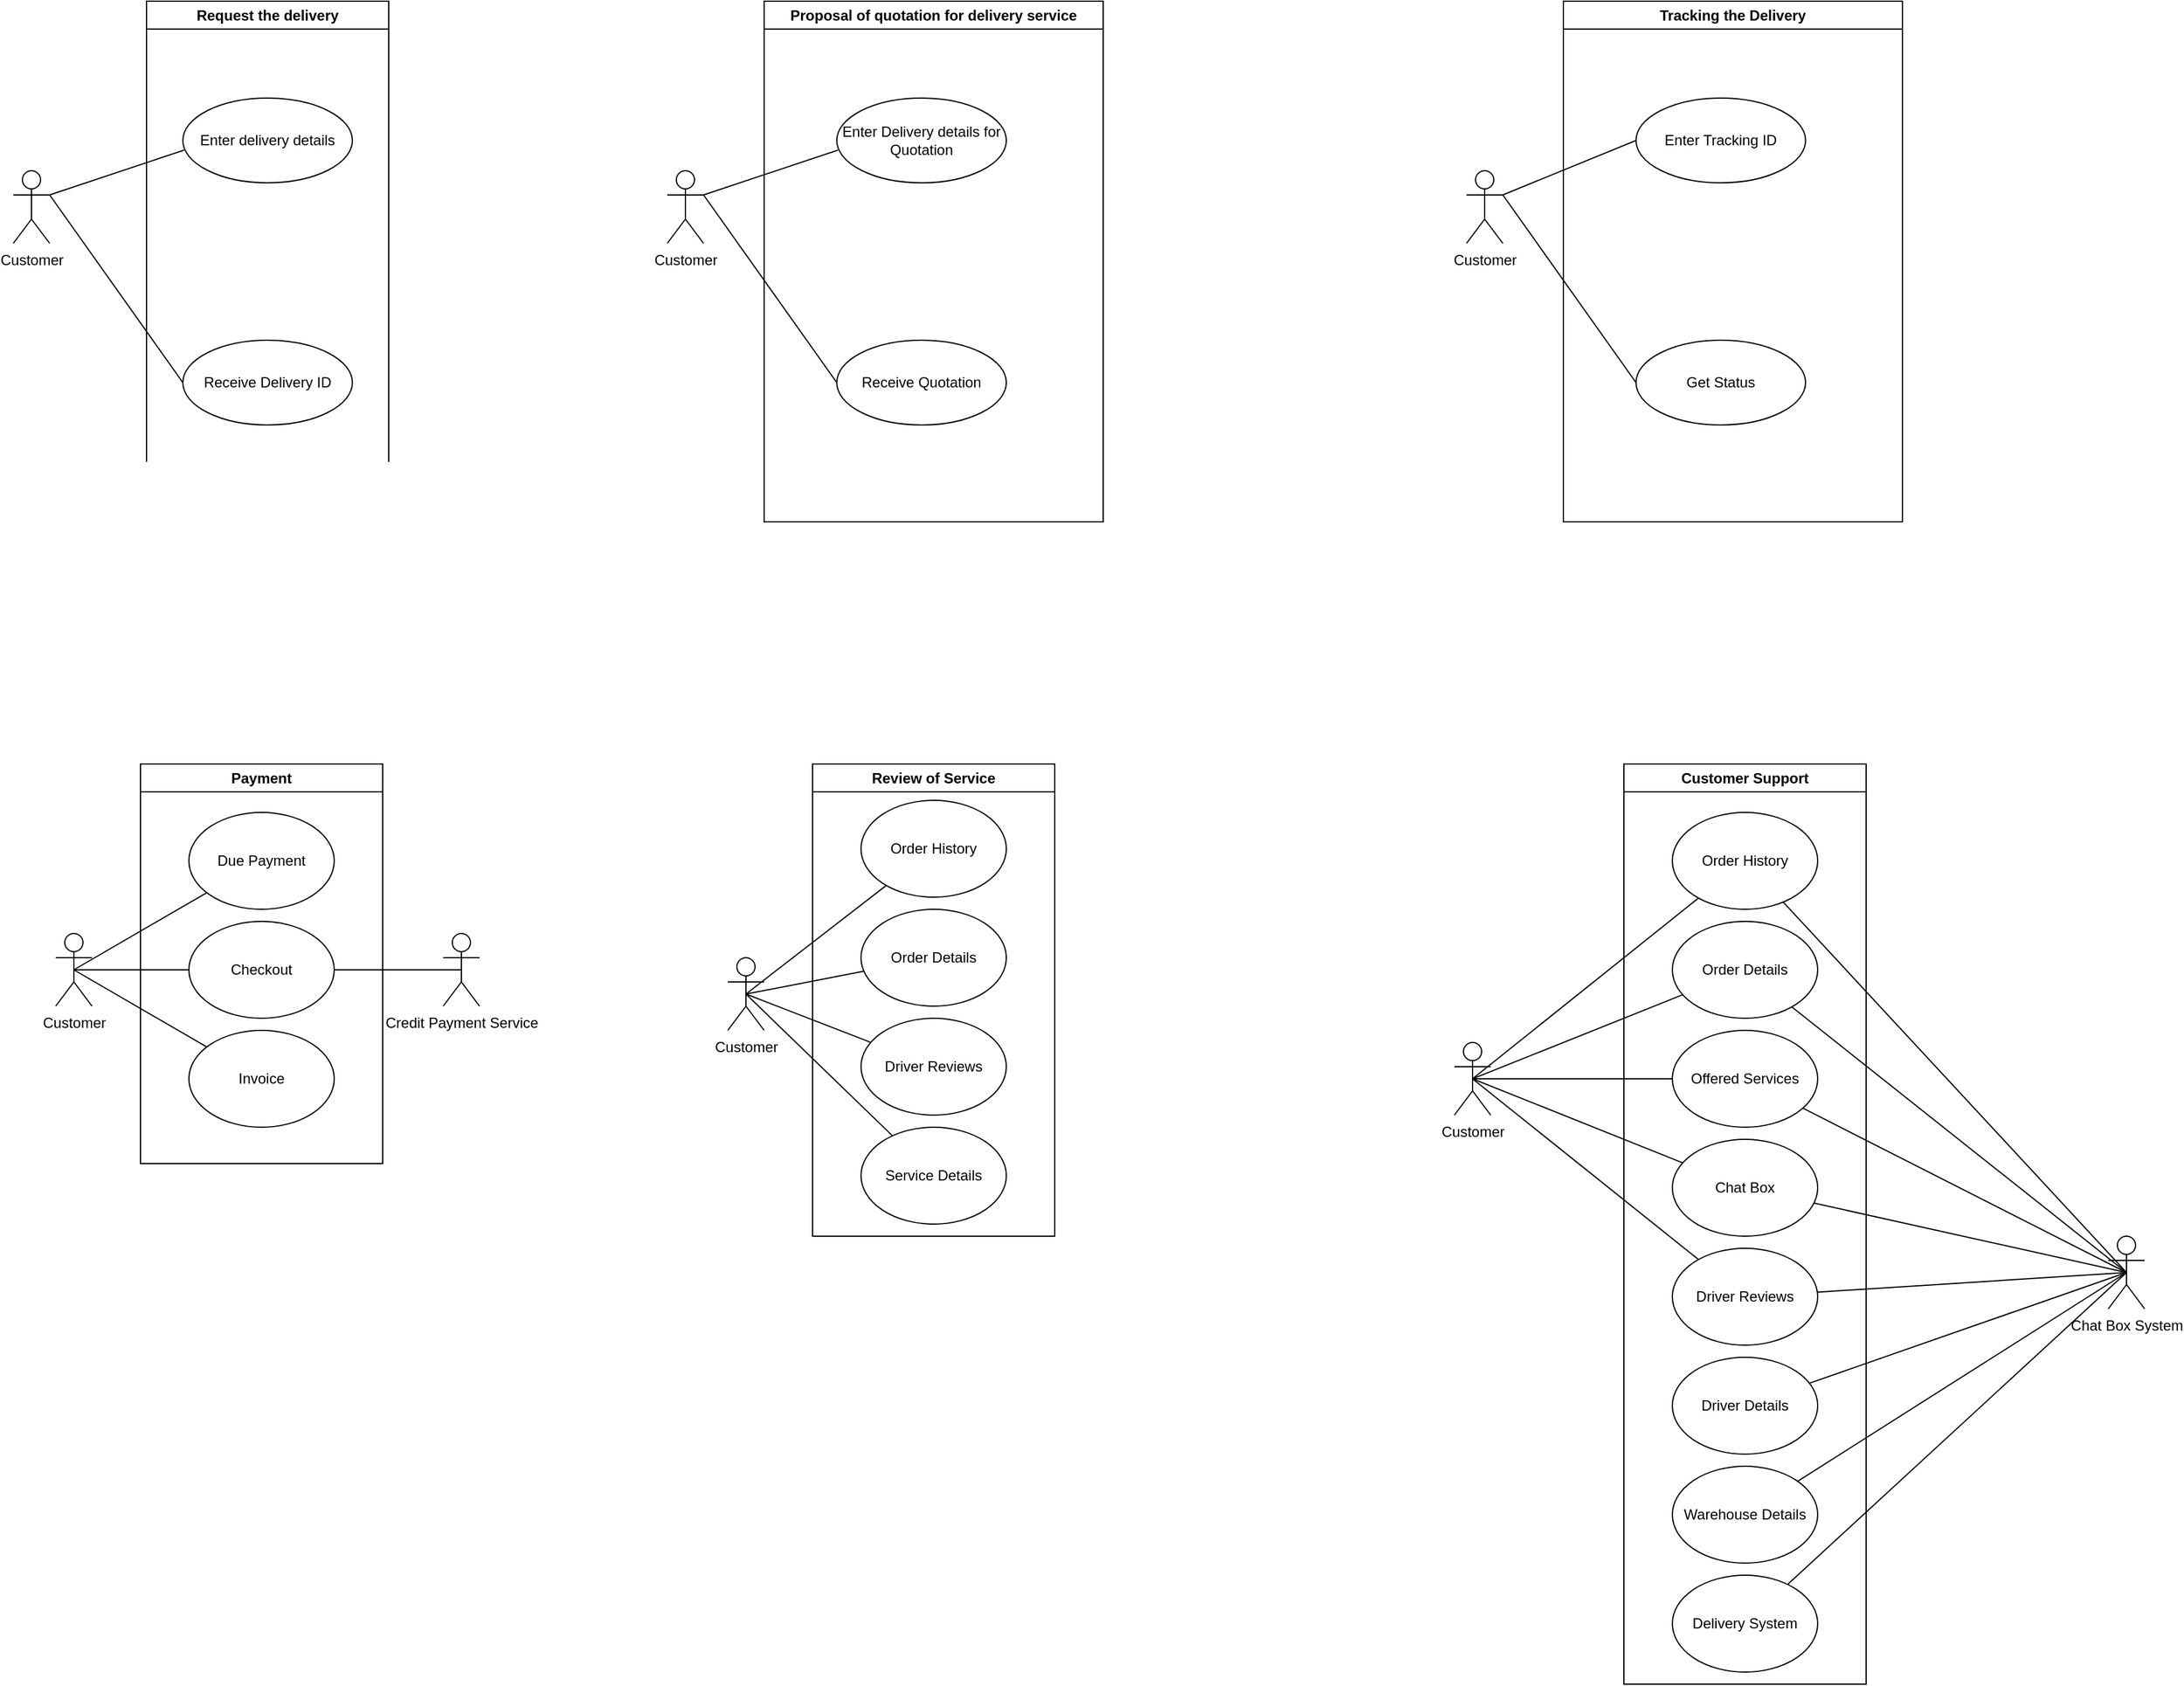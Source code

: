 <mxfile version="24.7.17">
  <diagram name="Page-1" id="E9uBEYS8e_-sD6PRWr0S">
    <mxGraphModel dx="1802" dy="802" grid="1" gridSize="10" guides="1" tooltips="1" connect="1" arrows="1" fold="1" page="0" pageScale="1" pageWidth="1400" pageHeight="1000" math="0" shadow="0">
      <root>
        <mxCell id="0" />
        <mxCell id="1" parent="0" />
        <mxCell id="RrWazH4yD2ocSMV3lxz0-13" value="Request the delivery" style="swimlane;whiteSpace=wrap;html=1;" parent="1" vertex="1">
          <mxGeometry x="240" y="120" width="200" height="430" as="geometry" />
        </mxCell>
        <mxCell id="RrWazH4yD2ocSMV3lxz0-6" value="Enter delivery details" style="ellipse;whiteSpace=wrap;html=1;" parent="RrWazH4yD2ocSMV3lxz0-13" vertex="1">
          <mxGeometry x="30" y="80" width="140" height="70" as="geometry" />
        </mxCell>
        <mxCell id="RrWazH4yD2ocSMV3lxz0-7" value="Receive Delivery ID" style="ellipse;whiteSpace=wrap;html=1;" parent="RrWazH4yD2ocSMV3lxz0-13" vertex="1">
          <mxGeometry x="30" y="280" width="140" height="70" as="geometry" />
        </mxCell>
        <mxCell id="RrWazH4yD2ocSMV3lxz0-14" value="Customer" style="shape=umlActor;verticalLabelPosition=bottom;verticalAlign=top;html=1;outlineConnect=0;" parent="1" vertex="1">
          <mxGeometry x="130" y="260" width="30" height="60" as="geometry" />
        </mxCell>
        <mxCell id="RrWazH4yD2ocSMV3lxz0-18" value="" style="endArrow=none;html=1;rounded=0;entryX=0.007;entryY=0.614;entryDx=0;entryDy=0;entryPerimeter=0;" parent="1" target="RrWazH4yD2ocSMV3lxz0-6" edge="1">
          <mxGeometry width="50" height="50" relative="1" as="geometry">
            <mxPoint x="160" y="280" as="sourcePoint" />
            <mxPoint x="210" y="230" as="targetPoint" />
          </mxGeometry>
        </mxCell>
        <mxCell id="RrWazH4yD2ocSMV3lxz0-19" value="" style="endArrow=none;html=1;rounded=0;entryX=0;entryY=0.5;entryDx=0;entryDy=0;exitX=1;exitY=0.333;exitDx=0;exitDy=0;exitPerimeter=0;" parent="1" source="RrWazH4yD2ocSMV3lxz0-14" target="RrWazH4yD2ocSMV3lxz0-7" edge="1">
          <mxGeometry width="50" height="50" relative="1" as="geometry">
            <mxPoint x="170" y="327" as="sourcePoint" />
            <mxPoint x="281" y="290" as="targetPoint" />
          </mxGeometry>
        </mxCell>
        <mxCell id="ajyNIhzUGbpYRZz88VfT-1" value="Proposal of quotation for delivery service" style="swimlane;whiteSpace=wrap;html=1;" parent="1" vertex="1">
          <mxGeometry x="750" y="120" width="280" height="430" as="geometry" />
        </mxCell>
        <mxCell id="ajyNIhzUGbpYRZz88VfT-2" value="Enter Delivery details for Quotation" style="ellipse;whiteSpace=wrap;html=1;" parent="ajyNIhzUGbpYRZz88VfT-1" vertex="1">
          <mxGeometry x="60" y="80" width="140" height="70" as="geometry" />
        </mxCell>
        <mxCell id="ajyNIhzUGbpYRZz88VfT-3" value="Receive Quotation" style="ellipse;whiteSpace=wrap;html=1;" parent="ajyNIhzUGbpYRZz88VfT-1" vertex="1">
          <mxGeometry x="60" y="280" width="140" height="70" as="geometry" />
        </mxCell>
        <mxCell id="ajyNIhzUGbpYRZz88VfT-7" value="" style="endArrow=none;html=1;rounded=0;entryX=0.007;entryY=0.614;entryDx=0;entryDy=0;entryPerimeter=0;" parent="ajyNIhzUGbpYRZz88VfT-1" target="ajyNIhzUGbpYRZz88VfT-2" edge="1">
          <mxGeometry width="50" height="50" relative="1" as="geometry">
            <mxPoint x="-50" y="160" as="sourcePoint" />
            <mxPoint y="110" as="targetPoint" />
          </mxGeometry>
        </mxCell>
        <mxCell id="ajyNIhzUGbpYRZz88VfT-8" value="" style="endArrow=none;html=1;rounded=0;entryX=0;entryY=0.5;entryDx=0;entryDy=0;exitX=1;exitY=0.333;exitDx=0;exitDy=0;exitPerimeter=0;" parent="ajyNIhzUGbpYRZz88VfT-1" target="ajyNIhzUGbpYRZz88VfT-3" edge="1">
          <mxGeometry width="50" height="50" relative="1" as="geometry">
            <mxPoint x="-50" y="160" as="sourcePoint" />
            <mxPoint x="71" y="170" as="targetPoint" />
          </mxGeometry>
        </mxCell>
        <mxCell id="ajyNIhzUGbpYRZz88VfT-5" value="Customer" style="shape=umlActor;verticalLabelPosition=bottom;verticalAlign=top;html=1;outlineConnect=0;" parent="1" vertex="1">
          <mxGeometry x="670" y="260" width="30" height="60" as="geometry" />
        </mxCell>
        <mxCell id="ajyNIhzUGbpYRZz88VfT-19" value="Tracking the Delivery" style="swimlane;whiteSpace=wrap;html=1;" parent="1" vertex="1">
          <mxGeometry x="1410" y="120" width="280" height="430" as="geometry" />
        </mxCell>
        <mxCell id="ajyNIhzUGbpYRZz88VfT-20" value="Enter Tracking ID" style="ellipse;whiteSpace=wrap;html=1;" parent="ajyNIhzUGbpYRZz88VfT-19" vertex="1">
          <mxGeometry x="60" y="80" width="140" height="70" as="geometry" />
        </mxCell>
        <mxCell id="ajyNIhzUGbpYRZz88VfT-21" value="Get Status" style="ellipse;whiteSpace=wrap;html=1;" parent="ajyNIhzUGbpYRZz88VfT-19" vertex="1">
          <mxGeometry x="60" y="280" width="140" height="70" as="geometry" />
        </mxCell>
        <mxCell id="ajyNIhzUGbpYRZz88VfT-24" value="" style="endArrow=none;html=1;rounded=0;entryX=0;entryY=0.5;entryDx=0;entryDy=0;exitX=1;exitY=0.333;exitDx=0;exitDy=0;exitPerimeter=0;" parent="ajyNIhzUGbpYRZz88VfT-19" target="ajyNIhzUGbpYRZz88VfT-21" edge="1">
          <mxGeometry width="50" height="50" relative="1" as="geometry">
            <mxPoint x="-50" y="160" as="sourcePoint" />
            <mxPoint x="71" y="170" as="targetPoint" />
          </mxGeometry>
        </mxCell>
        <mxCell id="ajyNIhzUGbpYRZz88VfT-25" value="Customer" style="shape=umlActor;verticalLabelPosition=bottom;verticalAlign=top;html=1;outlineConnect=0;" parent="1" vertex="1">
          <mxGeometry x="1330" y="260" width="30" height="60" as="geometry" />
        </mxCell>
        <mxCell id="fZCNqDVNTXnF4iTmZyPd-1" style="rounded=0;orthogonalLoop=1;jettySize=auto;html=1;exitX=0.5;exitY=0.5;exitDx=0;exitDy=0;exitPerimeter=0;endArrow=none;endFill=0;" parent="1" source="fZCNqDVNTXnF4iTmZyPd-4" target="fZCNqDVNTXnF4iTmZyPd-5" edge="1">
          <mxGeometry relative="1" as="geometry" />
        </mxCell>
        <mxCell id="fZCNqDVNTXnF4iTmZyPd-2" style="edgeStyle=none;rounded=0;orthogonalLoop=1;jettySize=auto;html=1;exitX=0.5;exitY=0.5;exitDx=0;exitDy=0;exitPerimeter=0;endArrow=none;endFill=0;" parent="1" source="fZCNqDVNTXnF4iTmZyPd-4" target="fZCNqDVNTXnF4iTmZyPd-6" edge="1">
          <mxGeometry relative="1" as="geometry" />
        </mxCell>
        <mxCell id="fZCNqDVNTXnF4iTmZyPd-3" style="edgeStyle=none;rounded=0;orthogonalLoop=1;jettySize=auto;html=1;exitX=0.5;exitY=0.5;exitDx=0;exitDy=0;exitPerimeter=0;endArrow=none;endFill=0;" parent="1" source="fZCNqDVNTXnF4iTmZyPd-4" target="fZCNqDVNTXnF4iTmZyPd-9" edge="1">
          <mxGeometry relative="1" as="geometry" />
        </mxCell>
        <mxCell id="fZCNqDVNTXnF4iTmZyPd-4" value="Customer" style="shape=umlActor;verticalLabelPosition=bottom;verticalAlign=top;html=1;" parent="1" vertex="1">
          <mxGeometry x="165" y="890" width="30" height="60" as="geometry" />
        </mxCell>
        <mxCell id="fZCNqDVNTXnF4iTmZyPd-5" value="Checkout" style="ellipse;whiteSpace=wrap;html=1;" parent="1" vertex="1">
          <mxGeometry x="275" y="880" width="120" height="80" as="geometry" />
        </mxCell>
        <mxCell id="fZCNqDVNTXnF4iTmZyPd-6" value="Invoice" style="ellipse;whiteSpace=wrap;html=1;" parent="1" vertex="1">
          <mxGeometry x="275" y="970" width="120" height="80" as="geometry" />
        </mxCell>
        <mxCell id="fZCNqDVNTXnF4iTmZyPd-7" style="edgeStyle=none;rounded=0;orthogonalLoop=1;jettySize=auto;html=1;exitX=0.5;exitY=0.5;exitDx=0;exitDy=0;exitPerimeter=0;endArrow=none;endFill=0;" parent="1" source="fZCNqDVNTXnF4iTmZyPd-8" target="fZCNqDVNTXnF4iTmZyPd-5" edge="1">
          <mxGeometry relative="1" as="geometry" />
        </mxCell>
        <mxCell id="fZCNqDVNTXnF4iTmZyPd-8" value="Credit Payment Service" style="shape=umlActor;verticalLabelPosition=bottom;verticalAlign=top;html=1;" parent="1" vertex="1">
          <mxGeometry x="485" y="890" width="30" height="60" as="geometry" />
        </mxCell>
        <mxCell id="fZCNqDVNTXnF4iTmZyPd-9" value="Due Payment" style="ellipse;whiteSpace=wrap;html=1;" parent="1" vertex="1">
          <mxGeometry x="275" y="790" width="120" height="80" as="geometry" />
        </mxCell>
        <mxCell id="fZCNqDVNTXnF4iTmZyPd-10" value="Payment" style="swimlane;whiteSpace=wrap;html=1;" parent="1" vertex="1">
          <mxGeometry x="235" y="750" width="200" height="330" as="geometry" />
        </mxCell>
        <mxCell id="fZCNqDVNTXnF4iTmZyPd-11" style="edgeStyle=none;rounded=0;orthogonalLoop=1;jettySize=auto;html=1;exitX=0.5;exitY=0.5;exitDx=0;exitDy=0;exitPerimeter=0;endArrow=none;endFill=0;" parent="1" source="fZCNqDVNTXnF4iTmZyPd-15" target="fZCNqDVNTXnF4iTmZyPd-16" edge="1">
          <mxGeometry relative="1" as="geometry" />
        </mxCell>
        <mxCell id="fZCNqDVNTXnF4iTmZyPd-12" style="edgeStyle=none;rounded=0;orthogonalLoop=1;jettySize=auto;html=1;exitX=0.5;exitY=0.5;exitDx=0;exitDy=0;exitPerimeter=0;endArrow=none;endFill=0;" parent="1" source="fZCNqDVNTXnF4iTmZyPd-15" target="fZCNqDVNTXnF4iTmZyPd-17" edge="1">
          <mxGeometry relative="1" as="geometry" />
        </mxCell>
        <mxCell id="fZCNqDVNTXnF4iTmZyPd-13" style="edgeStyle=none;rounded=0;orthogonalLoop=1;jettySize=auto;html=1;exitX=0.5;exitY=0.5;exitDx=0;exitDy=0;exitPerimeter=0;endArrow=none;endFill=0;" parent="1" source="fZCNqDVNTXnF4iTmZyPd-15" target="fZCNqDVNTXnF4iTmZyPd-18" edge="1">
          <mxGeometry relative="1" as="geometry" />
        </mxCell>
        <mxCell id="fZCNqDVNTXnF4iTmZyPd-14" style="edgeStyle=none;rounded=0;orthogonalLoop=1;jettySize=auto;html=1;exitX=0.5;exitY=0.5;exitDx=0;exitDy=0;exitPerimeter=0;endArrow=none;endFill=0;" parent="1" source="fZCNqDVNTXnF4iTmZyPd-15" target="fZCNqDVNTXnF4iTmZyPd-19" edge="1">
          <mxGeometry relative="1" as="geometry" />
        </mxCell>
        <mxCell id="fZCNqDVNTXnF4iTmZyPd-15" value="Customer" style="shape=umlActor;verticalLabelPosition=bottom;verticalAlign=top;html=1;" parent="1" vertex="1">
          <mxGeometry x="720" y="910" width="30" height="60" as="geometry" />
        </mxCell>
        <mxCell id="fZCNqDVNTXnF4iTmZyPd-16" value="Order History" style="ellipse;whiteSpace=wrap;html=1;" parent="1" vertex="1">
          <mxGeometry x="830" y="780" width="120" height="80" as="geometry" />
        </mxCell>
        <mxCell id="fZCNqDVNTXnF4iTmZyPd-17" value="Order Details" style="ellipse;whiteSpace=wrap;html=1;" parent="1" vertex="1">
          <mxGeometry x="830" y="870" width="120" height="80" as="geometry" />
        </mxCell>
        <mxCell id="fZCNqDVNTXnF4iTmZyPd-18" value="Driver Reviews" style="ellipse;whiteSpace=wrap;html=1;" parent="1" vertex="1">
          <mxGeometry x="830" y="960" width="120" height="80" as="geometry" />
        </mxCell>
        <mxCell id="fZCNqDVNTXnF4iTmZyPd-19" value="Service Details" style="ellipse;whiteSpace=wrap;html=1;" parent="1" vertex="1">
          <mxGeometry x="830" y="1050" width="120" height="80" as="geometry" />
        </mxCell>
        <mxCell id="fZCNqDVNTXnF4iTmZyPd-20" value="Review of Service" style="swimlane;whiteSpace=wrap;html=1;" parent="1" vertex="1">
          <mxGeometry x="790" y="750" width="200" height="390" as="geometry" />
        </mxCell>
        <mxCell id="fZCNqDVNTXnF4iTmZyPd-21" style="edgeStyle=none;rounded=0;orthogonalLoop=1;jettySize=auto;html=1;exitX=0.5;exitY=0.5;exitDx=0;exitDy=0;exitPerimeter=0;endArrow=none;endFill=0;" parent="1" source="fZCNqDVNTXnF4iTmZyPd-26" target="fZCNqDVNTXnF4iTmZyPd-27" edge="1">
          <mxGeometry relative="1" as="geometry" />
        </mxCell>
        <mxCell id="fZCNqDVNTXnF4iTmZyPd-22" style="edgeStyle=none;rounded=0;orthogonalLoop=1;jettySize=auto;html=1;exitX=0.5;exitY=0.5;exitDx=0;exitDy=0;exitPerimeter=0;endArrow=none;endFill=0;" parent="1" source="fZCNqDVNTXnF4iTmZyPd-26" target="fZCNqDVNTXnF4iTmZyPd-28" edge="1">
          <mxGeometry relative="1" as="geometry" />
        </mxCell>
        <mxCell id="fZCNqDVNTXnF4iTmZyPd-23" style="edgeStyle=none;rounded=0;orthogonalLoop=1;jettySize=auto;html=1;exitX=0.5;exitY=0.5;exitDx=0;exitDy=0;exitPerimeter=0;endArrow=none;endFill=0;" parent="1" source="fZCNqDVNTXnF4iTmZyPd-26" target="fZCNqDVNTXnF4iTmZyPd-29" edge="1">
          <mxGeometry relative="1" as="geometry" />
        </mxCell>
        <mxCell id="fZCNqDVNTXnF4iTmZyPd-24" style="edgeStyle=none;rounded=0;orthogonalLoop=1;jettySize=auto;html=1;exitX=0.5;exitY=0.5;exitDx=0;exitDy=0;exitPerimeter=0;endArrow=none;endFill=0;" parent="1" source="fZCNqDVNTXnF4iTmZyPd-26" target="fZCNqDVNTXnF4iTmZyPd-42" edge="1">
          <mxGeometry relative="1" as="geometry" />
        </mxCell>
        <mxCell id="fZCNqDVNTXnF4iTmZyPd-25" style="edgeStyle=none;rounded=0;orthogonalLoop=1;jettySize=auto;html=1;exitX=0.5;exitY=0.5;exitDx=0;exitDy=0;exitPerimeter=0;endArrow=none;endFill=0;" parent="1" source="fZCNqDVNTXnF4iTmZyPd-26" target="fZCNqDVNTXnF4iTmZyPd-44" edge="1">
          <mxGeometry relative="1" as="geometry" />
        </mxCell>
        <mxCell id="fZCNqDVNTXnF4iTmZyPd-26" value="Customer" style="shape=umlActor;verticalLabelPosition=bottom;verticalAlign=top;html=1;outlineConnect=0;" parent="1" vertex="1">
          <mxGeometry x="1320" y="980" width="30" height="60" as="geometry" />
        </mxCell>
        <mxCell id="fZCNqDVNTXnF4iTmZyPd-27" value="Order History" style="ellipse;whiteSpace=wrap;html=1;" parent="1" vertex="1">
          <mxGeometry x="1500" y="790" width="120" height="80" as="geometry" />
        </mxCell>
        <mxCell id="fZCNqDVNTXnF4iTmZyPd-28" value="Order Details" style="ellipse;whiteSpace=wrap;html=1;" parent="1" vertex="1">
          <mxGeometry x="1500" y="880" width="120" height="80" as="geometry" />
        </mxCell>
        <mxCell id="fZCNqDVNTXnF4iTmZyPd-29" value="Offered Services" style="ellipse;whiteSpace=wrap;html=1;" parent="1" vertex="1">
          <mxGeometry x="1500" y="970" width="120" height="80" as="geometry" />
        </mxCell>
        <mxCell id="fZCNqDVNTXnF4iTmZyPd-30" style="edgeStyle=none;rounded=0;orthogonalLoop=1;jettySize=auto;html=1;exitX=0.5;exitY=0.5;exitDx=0;exitDy=0;exitPerimeter=0;endArrow=none;endFill=0;" parent="1" source="fZCNqDVNTXnF4iTmZyPd-38" target="fZCNqDVNTXnF4iTmZyPd-27" edge="1">
          <mxGeometry relative="1" as="geometry" />
        </mxCell>
        <mxCell id="fZCNqDVNTXnF4iTmZyPd-31" style="edgeStyle=none;rounded=0;orthogonalLoop=1;jettySize=auto;html=1;exitX=0.5;exitY=0.5;exitDx=0;exitDy=0;exitPerimeter=0;endArrow=none;endFill=0;" parent="1" source="fZCNqDVNTXnF4iTmZyPd-38" target="fZCNqDVNTXnF4iTmZyPd-28" edge="1">
          <mxGeometry relative="1" as="geometry" />
        </mxCell>
        <mxCell id="fZCNqDVNTXnF4iTmZyPd-32" style="edgeStyle=none;rounded=0;orthogonalLoop=1;jettySize=auto;html=1;exitX=0.5;exitY=0.5;exitDx=0;exitDy=0;exitPerimeter=0;endArrow=none;endFill=0;" parent="1" source="fZCNqDVNTXnF4iTmZyPd-38" target="fZCNqDVNTXnF4iTmZyPd-29" edge="1">
          <mxGeometry relative="1" as="geometry" />
        </mxCell>
        <mxCell id="fZCNqDVNTXnF4iTmZyPd-33" style="edgeStyle=none;rounded=0;orthogonalLoop=1;jettySize=auto;html=1;exitX=0.5;exitY=0.5;exitDx=0;exitDy=0;exitPerimeter=0;endArrow=none;endFill=0;" parent="1" source="fZCNqDVNTXnF4iTmZyPd-38" target="fZCNqDVNTXnF4iTmZyPd-41" edge="1">
          <mxGeometry relative="1" as="geometry" />
        </mxCell>
        <mxCell id="fZCNqDVNTXnF4iTmZyPd-34" style="edgeStyle=none;rounded=0;orthogonalLoop=1;jettySize=auto;html=1;exitX=0.5;exitY=0.5;exitDx=0;exitDy=0;exitPerimeter=0;endArrow=none;endFill=0;" parent="1" source="fZCNqDVNTXnF4iTmZyPd-38" target="fZCNqDVNTXnF4iTmZyPd-40" edge="1">
          <mxGeometry relative="1" as="geometry" />
        </mxCell>
        <mxCell id="fZCNqDVNTXnF4iTmZyPd-35" style="edgeStyle=none;rounded=0;orthogonalLoop=1;jettySize=auto;html=1;exitX=0.5;exitY=0.5;exitDx=0;exitDy=0;exitPerimeter=0;endArrow=none;endFill=0;" parent="1" source="fZCNqDVNTXnF4iTmZyPd-38" target="fZCNqDVNTXnF4iTmZyPd-42" edge="1">
          <mxGeometry relative="1" as="geometry" />
        </mxCell>
        <mxCell id="fZCNqDVNTXnF4iTmZyPd-36" style="edgeStyle=none;rounded=0;orthogonalLoop=1;jettySize=auto;html=1;exitX=0.5;exitY=0.5;exitDx=0;exitDy=0;exitPerimeter=0;endArrow=none;endFill=0;" parent="1" source="fZCNqDVNTXnF4iTmZyPd-38" target="fZCNqDVNTXnF4iTmZyPd-43" edge="1">
          <mxGeometry relative="1" as="geometry" />
        </mxCell>
        <mxCell id="fZCNqDVNTXnF4iTmZyPd-37" style="edgeStyle=none;rounded=0;orthogonalLoop=1;jettySize=auto;html=1;exitX=0.5;exitY=0.5;exitDx=0;exitDy=0;exitPerimeter=0;endArrow=none;endFill=0;" parent="1" source="fZCNqDVNTXnF4iTmZyPd-38" target="fZCNqDVNTXnF4iTmZyPd-44" edge="1">
          <mxGeometry relative="1" as="geometry" />
        </mxCell>
        <mxCell id="fZCNqDVNTXnF4iTmZyPd-38" value="Chat Box System" style="shape=umlActor;verticalLabelPosition=bottom;verticalAlign=top;html=1;outlineConnect=0;" parent="1" vertex="1">
          <mxGeometry x="1860" y="1140" width="30" height="60" as="geometry" />
        </mxCell>
        <mxCell id="fZCNqDVNTXnF4iTmZyPd-39" value="Customer Support" style="swimlane;whiteSpace=wrap;html=1;" parent="1" vertex="1">
          <mxGeometry x="1460" y="750" width="200" height="760" as="geometry" />
        </mxCell>
        <mxCell id="fZCNqDVNTXnF4iTmZyPd-40" value="Delivery System" style="ellipse;whiteSpace=wrap;html=1;" parent="fZCNqDVNTXnF4iTmZyPd-39" vertex="1">
          <mxGeometry x="40" y="670" width="120" height="80" as="geometry" />
        </mxCell>
        <mxCell id="fZCNqDVNTXnF4iTmZyPd-41" value="Warehouse Details" style="ellipse;whiteSpace=wrap;html=1;" parent="fZCNqDVNTXnF4iTmZyPd-39" vertex="1">
          <mxGeometry x="40" y="580" width="120" height="80" as="geometry" />
        </mxCell>
        <mxCell id="fZCNqDVNTXnF4iTmZyPd-42" value="Driver Reviews" style="ellipse;whiteSpace=wrap;html=1;" parent="fZCNqDVNTXnF4iTmZyPd-39" vertex="1">
          <mxGeometry x="40" y="400" width="120" height="80" as="geometry" />
        </mxCell>
        <mxCell id="fZCNqDVNTXnF4iTmZyPd-43" value="Driver Details" style="ellipse;whiteSpace=wrap;html=1;" parent="fZCNqDVNTXnF4iTmZyPd-39" vertex="1">
          <mxGeometry x="40" y="490" width="120" height="80" as="geometry" />
        </mxCell>
        <mxCell id="fZCNqDVNTXnF4iTmZyPd-44" value="Chat Box" style="ellipse;whiteSpace=wrap;html=1;" parent="fZCNqDVNTXnF4iTmZyPd-39" vertex="1">
          <mxGeometry x="40" y="310" width="120" height="80" as="geometry" />
        </mxCell>
        <mxCell id="jvC_w-jPG28pTviG4znS-1" value="" style="endArrow=none;html=1;rounded=0;exitX=1;exitY=0.333;exitDx=0;exitDy=0;exitPerimeter=0;entryX=0;entryY=0.5;entryDx=0;entryDy=0;" edge="1" parent="1" source="ajyNIhzUGbpYRZz88VfT-25" target="ajyNIhzUGbpYRZz88VfT-20">
          <mxGeometry width="50" height="50" relative="1" as="geometry">
            <mxPoint x="1250" y="60" as="sourcePoint" />
            <mxPoint x="1390" y="180" as="targetPoint" />
          </mxGeometry>
        </mxCell>
      </root>
    </mxGraphModel>
  </diagram>
</mxfile>
